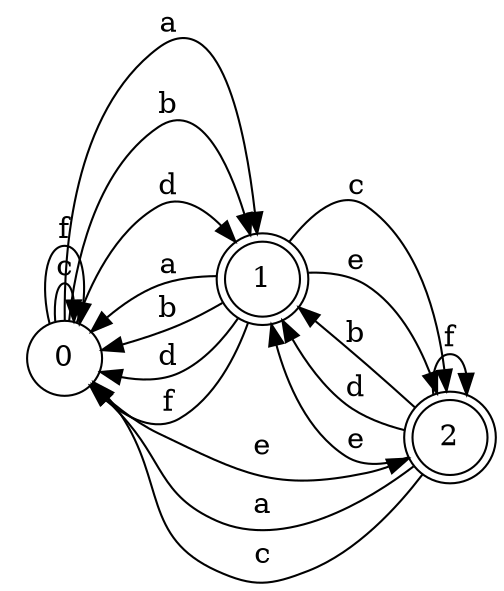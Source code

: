 digraph n3_1 {
__start0 [label="" shape="none"];

rankdir=LR;
size="8,5";

s0 [style="filled", color="black", fillcolor="white" shape="circle", label="0"];
s1 [style="rounded,filled", color="black", fillcolor="white" shape="doublecircle", label="1"];
s2 [style="rounded,filled", color="black", fillcolor="white" shape="doublecircle", label="2"];
s0 -> s1 [label="a"];
s0 -> s1 [label="b"];
s0 -> s0 [label="c"];
s0 -> s1 [label="d"];
s0 -> s2 [label="e"];
s0 -> s0 [label="f"];
s1 -> s0 [label="a"];
s1 -> s0 [label="b"];
s1 -> s2 [label="c"];
s1 -> s0 [label="d"];
s1 -> s2 [label="e"];
s1 -> s0 [label="f"];
s2 -> s0 [label="a"];
s2 -> s1 [label="b"];
s2 -> s0 [label="c"];
s2 -> s1 [label="d"];
s2 -> s1 [label="e"];
s2 -> s2 [label="f"];

}